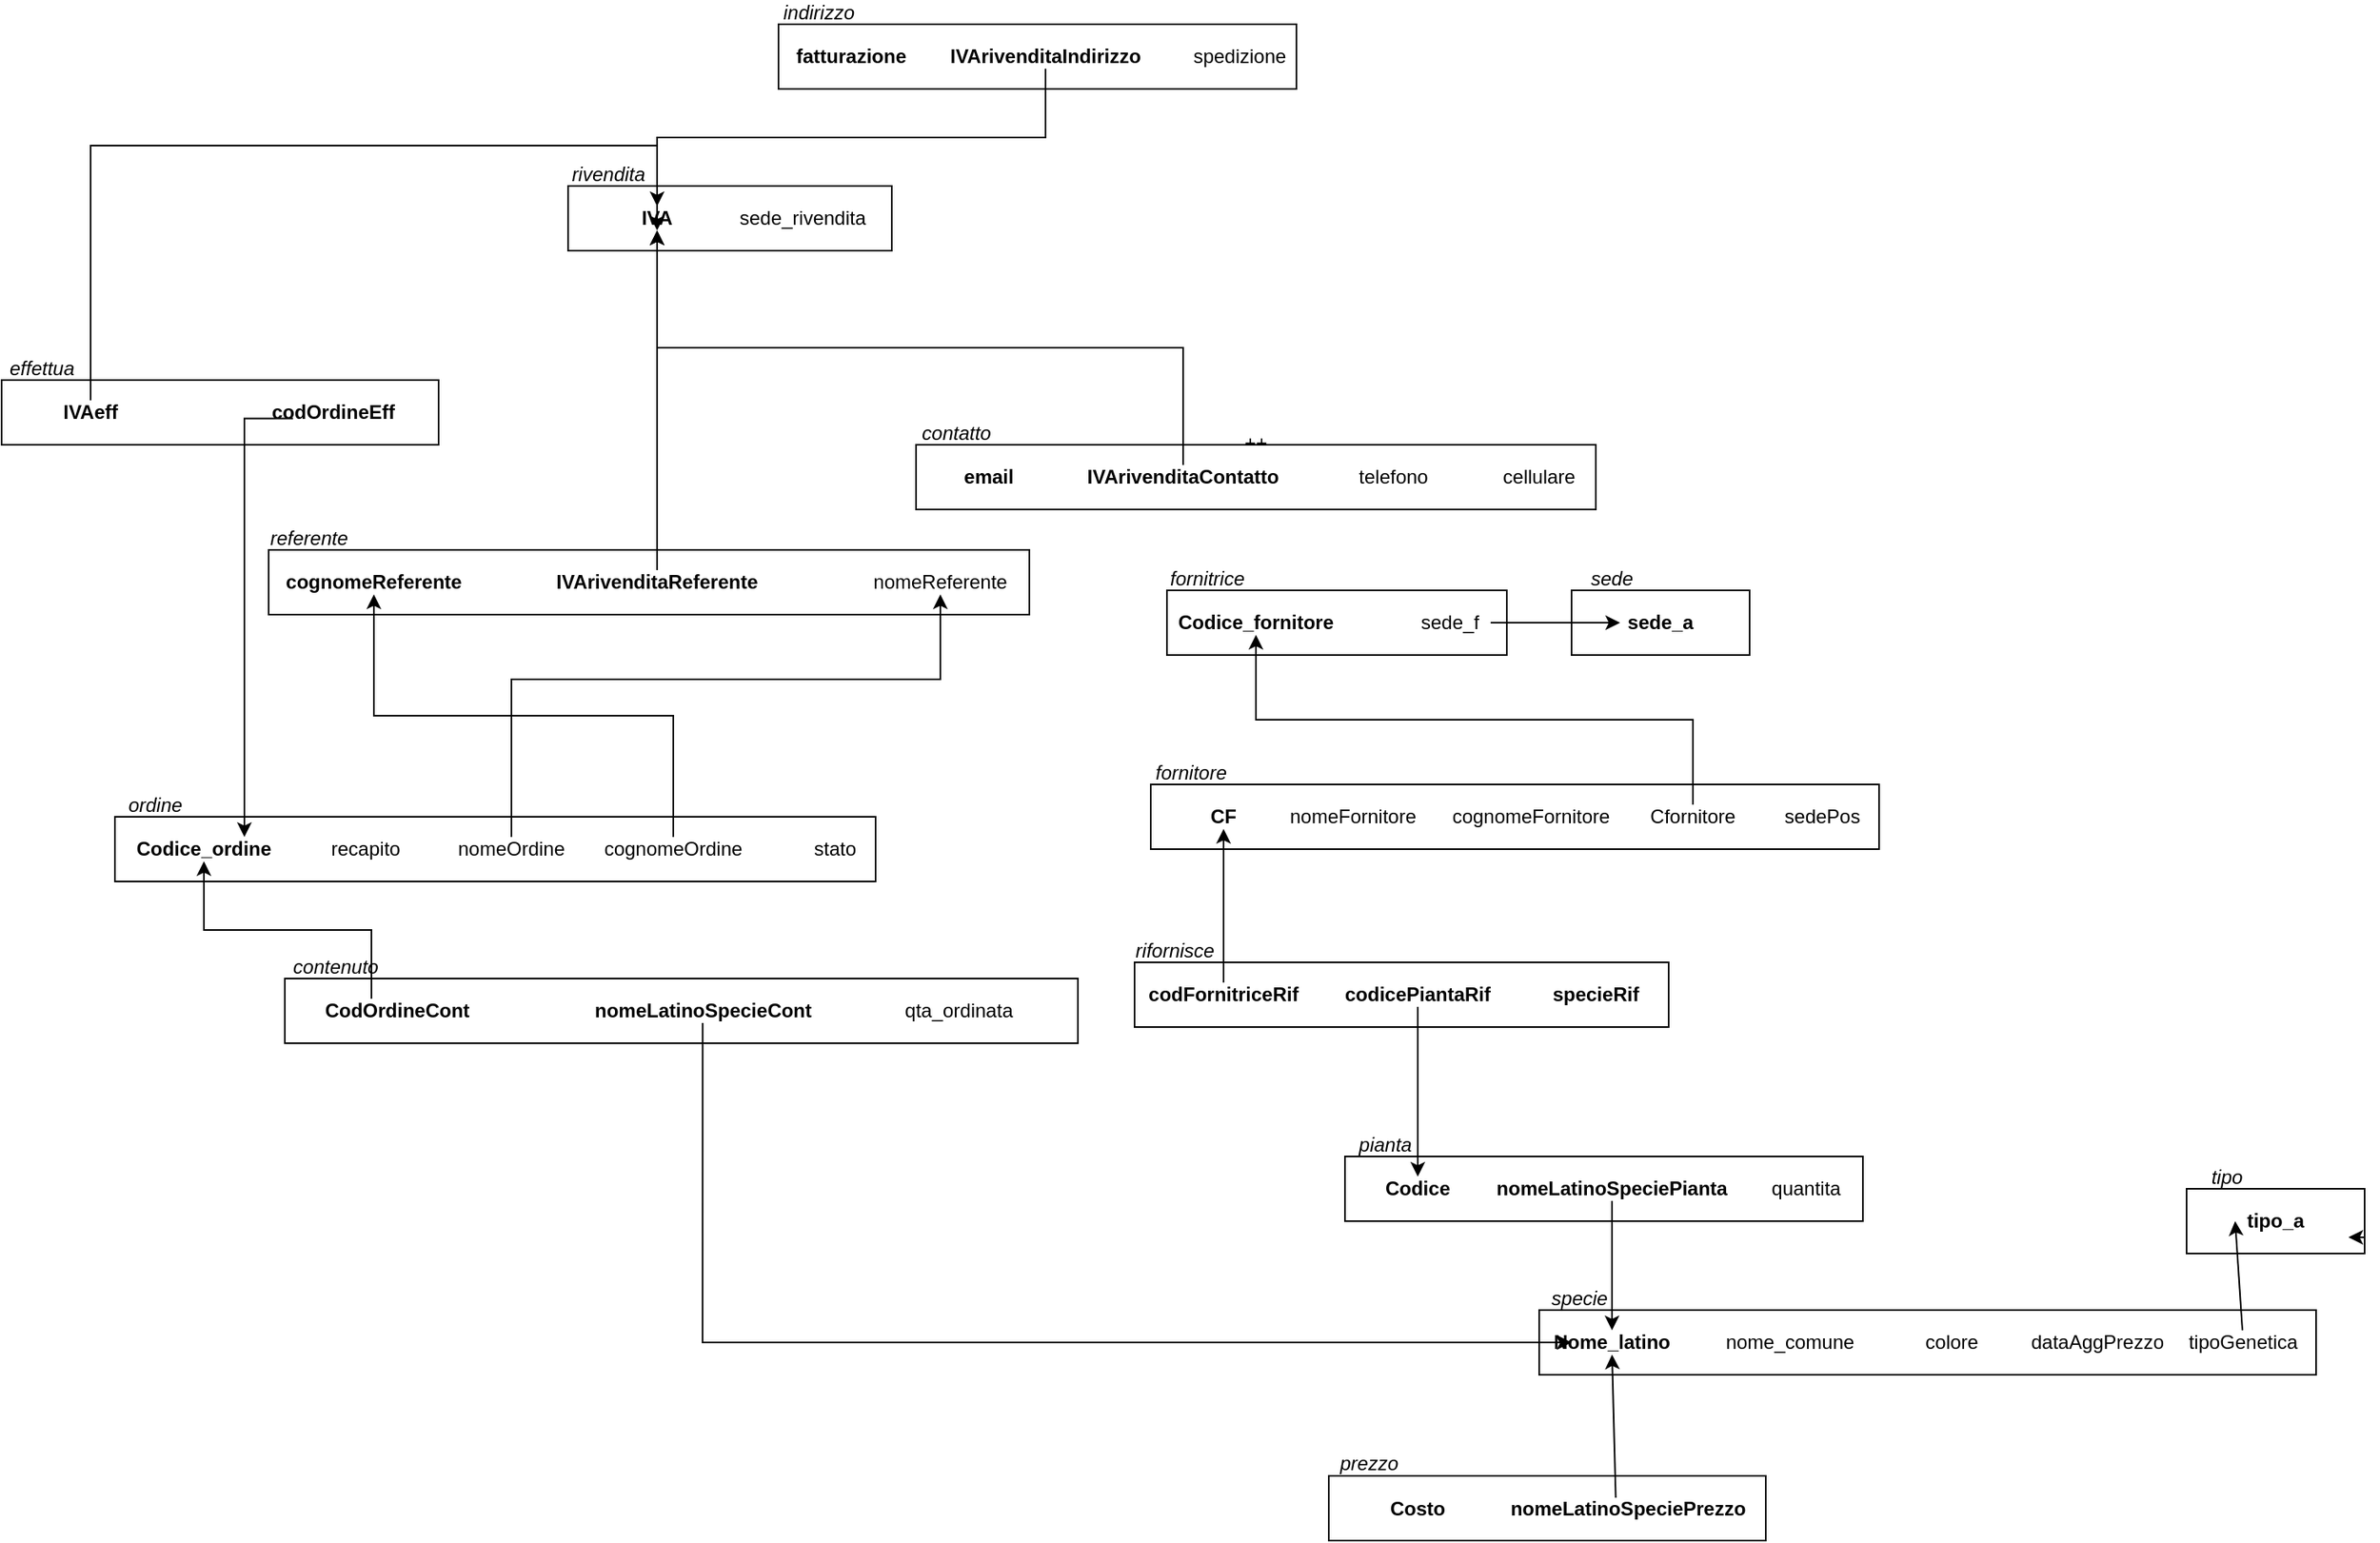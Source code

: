 <mxfile version="22.0.2" type="device">
  <diagram name="Page-1" id="4J5p4oIM8bTuEm2Da4yl">
    <mxGraphModel dx="1137" dy="703" grid="1" gridSize="10" guides="1" tooltips="1" connect="1" arrows="1" fold="1" page="1" pageScale="1" pageWidth="850" pageHeight="1100" math="0" shadow="0">
      <root>
        <mxCell id="0" />
        <mxCell id="1" parent="0" />
        <mxCell id="cbJJlk8RzXOvrULVz9w7-89" value="++" style="group" parent="1" vertex="1" connectable="0">
          <mxGeometry x="1105" y="930" width="420" height="55" as="geometry" />
        </mxCell>
        <mxCell id="cbJJlk8RzXOvrULVz9w7-61" value="" style="rounded=0;whiteSpace=wrap;html=1;" parent="cbJJlk8RzXOvrULVz9w7-89" vertex="1">
          <mxGeometry y="15" width="420" height="40" as="geometry" />
        </mxCell>
        <mxCell id="cbJJlk8RzXOvrULVz9w7-62" value="&lt;b&gt;email&lt;/b&gt;" style="text;html=1;strokeColor=none;fillColor=none;align=center;verticalAlign=middle;whiteSpace=wrap;rounded=0;" parent="cbJJlk8RzXOvrULVz9w7-89" vertex="1">
          <mxGeometry x="20" y="27.5" width="50" height="15" as="geometry" />
        </mxCell>
        <mxCell id="cbJJlk8RzXOvrULVz9w7-63" value="&lt;b&gt;IVArivenditaContatto&lt;br&gt;&lt;/b&gt;" style="text;html=1;strokeColor=none;fillColor=none;align=center;verticalAlign=middle;whiteSpace=wrap;rounded=0;" parent="cbJJlk8RzXOvrULVz9w7-89" vertex="1">
          <mxGeometry x="140" y="27.5" width="50" height="15" as="geometry" />
        </mxCell>
        <mxCell id="cbJJlk8RzXOvrULVz9w7-64" value="&lt;i&gt;contatto&lt;/i&gt;" style="text;html=1;strokeColor=none;fillColor=none;align=center;verticalAlign=middle;whiteSpace=wrap;rounded=0;" parent="cbJJlk8RzXOvrULVz9w7-89" vertex="1">
          <mxGeometry width="50" height="15" as="geometry" />
        </mxCell>
        <mxCell id="cbJJlk8RzXOvrULVz9w7-65" value="telefono" style="text;html=1;strokeColor=none;fillColor=none;align=center;verticalAlign=middle;whiteSpace=wrap;rounded=0;" parent="cbJJlk8RzXOvrULVz9w7-89" vertex="1">
          <mxGeometry x="270" y="27.5" width="50" height="15" as="geometry" />
        </mxCell>
        <mxCell id="cbJJlk8RzXOvrULVz9w7-66" value="cellulare" style="text;html=1;strokeColor=none;fillColor=none;align=center;verticalAlign=middle;whiteSpace=wrap;rounded=0;" parent="cbJJlk8RzXOvrULVz9w7-89" vertex="1">
          <mxGeometry x="360" y="27.5" width="50" height="15" as="geometry" />
        </mxCell>
        <mxCell id="cbJJlk8RzXOvrULVz9w7-90" value="" style="group" parent="1" vertex="1" connectable="0">
          <mxGeometry x="1020" y="670" width="320" height="55" as="geometry" />
        </mxCell>
        <mxCell id="cbJJlk8RzXOvrULVz9w7-56" value="" style="rounded=0;whiteSpace=wrap;html=1;" parent="cbJJlk8RzXOvrULVz9w7-90" vertex="1">
          <mxGeometry y="15" width="320" height="40" as="geometry" />
        </mxCell>
        <mxCell id="cbJJlk8RzXOvrULVz9w7-57" value="&lt;b&gt;fatturazione&lt;/b&gt;" style="text;html=1;strokeColor=none;fillColor=none;align=center;verticalAlign=middle;whiteSpace=wrap;rounded=0;" parent="cbJJlk8RzXOvrULVz9w7-90" vertex="1">
          <mxGeometry x="20" y="27.5" width="50" height="15" as="geometry" />
        </mxCell>
        <mxCell id="cbJJlk8RzXOvrULVz9w7-58" value="&lt;b&gt;IVArivenditaIndirizzo&lt;br&gt;&lt;/b&gt;" style="text;html=1;strokeColor=none;fillColor=none;align=center;verticalAlign=middle;whiteSpace=wrap;rounded=0;" parent="cbJJlk8RzXOvrULVz9w7-90" vertex="1">
          <mxGeometry x="140" y="27.5" width="50" height="15" as="geometry" />
        </mxCell>
        <mxCell id="cbJJlk8RzXOvrULVz9w7-59" value="&lt;i&gt;indirizzo&lt;/i&gt;" style="text;html=1;strokeColor=none;fillColor=none;align=center;verticalAlign=middle;whiteSpace=wrap;rounded=0;" parent="cbJJlk8RzXOvrULVz9w7-90" vertex="1">
          <mxGeometry width="50" height="15" as="geometry" />
        </mxCell>
        <mxCell id="cbJJlk8RzXOvrULVz9w7-60" value="spedizione" style="text;html=1;strokeColor=none;fillColor=none;align=center;verticalAlign=middle;whiteSpace=wrap;rounded=0;" parent="cbJJlk8RzXOvrULVz9w7-90" vertex="1">
          <mxGeometry x="260" y="27.5" width="50" height="15" as="geometry" />
        </mxCell>
        <mxCell id="cbJJlk8RzXOvrULVz9w7-91" value="" style="group" parent="1" vertex="1" connectable="0">
          <mxGeometry x="890" y="770" width="200" height="55" as="geometry" />
        </mxCell>
        <mxCell id="cbJJlk8RzXOvrULVz9w7-42" value="" style="rounded=0;whiteSpace=wrap;html=1;" parent="cbJJlk8RzXOvrULVz9w7-91" vertex="1">
          <mxGeometry y="15" width="200" height="40" as="geometry" />
        </mxCell>
        <mxCell id="cbJJlk8RzXOvrULVz9w7-43" value="&lt;b&gt;IVA&lt;/b&gt;" style="text;html=1;strokeColor=none;fillColor=none;align=center;verticalAlign=middle;whiteSpace=wrap;rounded=0;" parent="cbJJlk8RzXOvrULVz9w7-91" vertex="1">
          <mxGeometry x="30" y="27.5" width="50" height="15" as="geometry" />
        </mxCell>
        <mxCell id="cbJJlk8RzXOvrULVz9w7-44" value="sede_rivendita" style="text;html=1;strokeColor=none;fillColor=none;align=center;verticalAlign=middle;whiteSpace=wrap;rounded=0;" parent="cbJJlk8RzXOvrULVz9w7-91" vertex="1">
          <mxGeometry x="120" y="27.5" width="50" height="15" as="geometry" />
        </mxCell>
        <mxCell id="cbJJlk8RzXOvrULVz9w7-45" value="&lt;i&gt;rivendita&lt;/i&gt;" style="text;html=1;strokeColor=none;fillColor=none;align=center;verticalAlign=middle;whiteSpace=wrap;rounded=0;" parent="cbJJlk8RzXOvrULVz9w7-91" vertex="1">
          <mxGeometry width="50" height="15" as="geometry" />
        </mxCell>
        <mxCell id="cbJJlk8RzXOvrULVz9w7-88" style="rounded=0;orthogonalLoop=1;jettySize=auto;html=1;exitX=0.5;exitY=1;exitDx=0;exitDy=0;entryX=0.5;entryY=0;entryDx=0;entryDy=0;edgeStyle=orthogonalEdgeStyle;" parent="1" source="cbJJlk8RzXOvrULVz9w7-58" target="cbJJlk8RzXOvrULVz9w7-43" edge="1">
          <mxGeometry relative="1" as="geometry">
            <mxPoint x="880" y="780" as="targetPoint" />
          </mxGeometry>
        </mxCell>
        <mxCell id="cbJJlk8RzXOvrULVz9w7-92" value="" style="group" parent="1" vertex="1" connectable="0">
          <mxGeometry x="1360" y="1567.5" width="270" height="55" as="geometry" />
        </mxCell>
        <mxCell id="cbJJlk8RzXOvrULVz9w7-51" value="" style="rounded=0;whiteSpace=wrap;html=1;" parent="cbJJlk8RzXOvrULVz9w7-92" vertex="1">
          <mxGeometry y="15" width="270" height="40" as="geometry" />
        </mxCell>
        <mxCell id="cbJJlk8RzXOvrULVz9w7-52" value="&lt;b&gt;Costo&lt;/b&gt;" style="text;html=1;strokeColor=none;fillColor=none;align=center;verticalAlign=middle;whiteSpace=wrap;rounded=0;" parent="cbJJlk8RzXOvrULVz9w7-92" vertex="1">
          <mxGeometry x="30" y="27.5" width="50" height="15" as="geometry" />
        </mxCell>
        <mxCell id="cbJJlk8RzXOvrULVz9w7-53" value="&lt;b&gt;nomeLatinoSpeciePrezzo&lt;/b&gt;" style="text;html=1;strokeColor=none;fillColor=none;align=center;verticalAlign=middle;whiteSpace=wrap;rounded=0;" parent="cbJJlk8RzXOvrULVz9w7-92" vertex="1">
          <mxGeometry x="160" y="27.5" width="50" height="15" as="geometry" />
        </mxCell>
        <mxCell id="cbJJlk8RzXOvrULVz9w7-54" value="&lt;i&gt;prezzo&lt;/i&gt;" style="text;html=1;strokeColor=none;fillColor=none;align=center;verticalAlign=middle;whiteSpace=wrap;rounded=0;" parent="cbJJlk8RzXOvrULVz9w7-92" vertex="1">
          <mxGeometry width="50" height="15" as="geometry" />
        </mxCell>
        <mxCell id="cbJJlk8RzXOvrULVz9w7-93" value="" style="group" parent="1" vertex="1" connectable="0">
          <mxGeometry x="1490" y="1465" width="480" height="55" as="geometry" />
        </mxCell>
        <mxCell id="cbJJlk8RzXOvrULVz9w7-27" value="" style="rounded=0;whiteSpace=wrap;html=1;" parent="cbJJlk8RzXOvrULVz9w7-93" vertex="1">
          <mxGeometry y="15" width="480" height="40" as="geometry" />
        </mxCell>
        <mxCell id="cbJJlk8RzXOvrULVz9w7-28" value="&lt;b&gt;Nome_latino&lt;/b&gt;" style="text;html=1;strokeColor=none;fillColor=none;align=center;verticalAlign=middle;rounded=0;whiteSpace=wrap;" parent="cbJJlk8RzXOvrULVz9w7-93" vertex="1">
          <mxGeometry x="20" y="27.5" width="50" height="15" as="geometry" />
        </mxCell>
        <mxCell id="cbJJlk8RzXOvrULVz9w7-29" value="nome_comune" style="text;html=1;strokeColor=none;fillColor=none;align=center;verticalAlign=middle;whiteSpace=wrap;rounded=0;" parent="cbJJlk8RzXOvrULVz9w7-93" vertex="1">
          <mxGeometry x="130" y="27.5" width="50" height="15" as="geometry" />
        </mxCell>
        <mxCell id="cbJJlk8RzXOvrULVz9w7-30" value="&lt;i&gt;specie&lt;/i&gt;" style="text;html=1;strokeColor=none;fillColor=none;align=center;verticalAlign=middle;whiteSpace=wrap;rounded=0;" parent="cbJJlk8RzXOvrULVz9w7-93" vertex="1">
          <mxGeometry width="50" height="15" as="geometry" />
        </mxCell>
        <mxCell id="cbJJlk8RzXOvrULVz9w7-31" value="colore" style="text;html=1;strokeColor=none;fillColor=none;align=center;verticalAlign=middle;whiteSpace=wrap;rounded=0;" parent="cbJJlk8RzXOvrULVz9w7-93" vertex="1">
          <mxGeometry x="230" y="27.5" width="50" height="15" as="geometry" />
        </mxCell>
        <mxCell id="cbJJlk8RzXOvrULVz9w7-32" value="dataAggPrezzo" style="text;html=1;strokeColor=none;fillColor=none;align=center;verticalAlign=middle;whiteSpace=wrap;rounded=0;" parent="cbJJlk8RzXOvrULVz9w7-93" vertex="1">
          <mxGeometry x="320" y="27.5" width="50" height="15" as="geometry" />
        </mxCell>
        <mxCell id="cbJJlk8RzXOvrULVz9w7-33" value="tipoGenetica" style="text;html=1;strokeColor=none;fillColor=none;align=center;verticalAlign=middle;whiteSpace=wrap;rounded=0;" parent="cbJJlk8RzXOvrULVz9w7-93" vertex="1">
          <mxGeometry x="410" y="27.5" width="50" height="15" as="geometry" />
        </mxCell>
        <mxCell id="cbJJlk8RzXOvrULVz9w7-94" value="" style="group" parent="1" vertex="1" connectable="0">
          <mxGeometry x="1370" y="1370" width="320" height="55" as="geometry" />
        </mxCell>
        <mxCell id="cbJJlk8RzXOvrULVz9w7-46" value="" style="rounded=0;whiteSpace=wrap;html=1;" parent="cbJJlk8RzXOvrULVz9w7-94" vertex="1">
          <mxGeometry y="15" width="320" height="40" as="geometry" />
        </mxCell>
        <mxCell id="cbJJlk8RzXOvrULVz9w7-47" value="&lt;b&gt;Codice&lt;/b&gt;" style="text;html=1;strokeColor=none;fillColor=none;align=center;verticalAlign=middle;whiteSpace=wrap;rounded=0;" parent="cbJJlk8RzXOvrULVz9w7-94" vertex="1">
          <mxGeometry x="20" y="27.5" width="50" height="15" as="geometry" />
        </mxCell>
        <mxCell id="cbJJlk8RzXOvrULVz9w7-48" value="&lt;b&gt;nomeLatinoSpeciePianta&lt;br&gt;&lt;/b&gt;" style="text;html=1;strokeColor=none;fillColor=none;align=center;verticalAlign=middle;whiteSpace=wrap;rounded=0;" parent="cbJJlk8RzXOvrULVz9w7-94" vertex="1">
          <mxGeometry x="140" y="27.5" width="50" height="15" as="geometry" />
        </mxCell>
        <mxCell id="cbJJlk8RzXOvrULVz9w7-49" value="&lt;i&gt;pianta&lt;/i&gt;" style="text;html=1;strokeColor=none;fillColor=none;align=center;verticalAlign=middle;whiteSpace=wrap;rounded=0;" parent="cbJJlk8RzXOvrULVz9w7-94" vertex="1">
          <mxGeometry width="50" height="15" as="geometry" />
        </mxCell>
        <mxCell id="cbJJlk8RzXOvrULVz9w7-50" value="quantita" style="text;html=1;strokeColor=none;fillColor=none;align=center;verticalAlign=middle;whiteSpace=wrap;rounded=0;" parent="cbJJlk8RzXOvrULVz9w7-94" vertex="1">
          <mxGeometry x="260" y="27.5" width="50" height="15" as="geometry" />
        </mxCell>
        <mxCell id="cbJJlk8RzXOvrULVz9w7-96" value="" style="group" parent="1" vertex="1" connectable="0">
          <mxGeometry x="540" y="890" width="270" height="55" as="geometry" />
        </mxCell>
        <mxCell id="cbJJlk8RzXOvrULVz9w7-77" value="" style="rounded=0;whiteSpace=wrap;html=1;" parent="cbJJlk8RzXOvrULVz9w7-96" vertex="1">
          <mxGeometry y="15" width="270" height="40" as="geometry" />
        </mxCell>
        <mxCell id="cbJJlk8RzXOvrULVz9w7-78" value="&lt;b&gt;IVAeff&lt;/b&gt;" style="text;html=1;strokeColor=none;fillColor=none;align=center;verticalAlign=middle;whiteSpace=wrap;rounded=0;" parent="cbJJlk8RzXOvrULVz9w7-96" vertex="1">
          <mxGeometry x="30" y="27.5" width="50" height="15" as="geometry" />
        </mxCell>
        <mxCell id="cbJJlk8RzXOvrULVz9w7-79" value="&lt;b&gt;codOrdineEff&lt;/b&gt;" style="text;html=1;strokeColor=none;fillColor=none;align=center;verticalAlign=middle;whiteSpace=wrap;rounded=0;" parent="cbJJlk8RzXOvrULVz9w7-96" vertex="1">
          <mxGeometry x="180" y="27.5" width="50" height="15" as="geometry" />
        </mxCell>
        <mxCell id="cbJJlk8RzXOvrULVz9w7-80" value="&lt;i&gt;effettua&lt;/i&gt;" style="text;html=1;strokeColor=none;fillColor=none;align=center;verticalAlign=middle;whiteSpace=wrap;rounded=0;" parent="cbJJlk8RzXOvrULVz9w7-96" vertex="1">
          <mxGeometry width="50" height="15" as="geometry" />
        </mxCell>
        <mxCell id="cbJJlk8RzXOvrULVz9w7-97" value="" style="group" parent="1" vertex="1" connectable="0">
          <mxGeometry x="1240" y="1250" width="330" height="55" as="geometry" />
        </mxCell>
        <mxCell id="cbJJlk8RzXOvrULVz9w7-72" value="" style="rounded=0;whiteSpace=wrap;html=1;" parent="cbJJlk8RzXOvrULVz9w7-97" vertex="1">
          <mxGeometry y="15" width="330" height="40" as="geometry" />
        </mxCell>
        <mxCell id="cbJJlk8RzXOvrULVz9w7-73" value="&lt;b&gt;codFornitriceRif&lt;/b&gt;" style="text;html=1;strokeColor=none;fillColor=none;align=center;verticalAlign=middle;whiteSpace=wrap;rounded=0;" parent="cbJJlk8RzXOvrULVz9w7-97" vertex="1">
          <mxGeometry x="30" y="27.5" width="50" height="15" as="geometry" />
        </mxCell>
        <mxCell id="cbJJlk8RzXOvrULVz9w7-74" value="&lt;b&gt;codicePiantaRif&lt;br&gt;&lt;/b&gt;" style="text;html=1;strokeColor=none;fillColor=none;align=center;verticalAlign=middle;whiteSpace=wrap;rounded=0;" parent="cbJJlk8RzXOvrULVz9w7-97" vertex="1">
          <mxGeometry x="150" y="27.5" width="50" height="15" as="geometry" />
        </mxCell>
        <mxCell id="cbJJlk8RzXOvrULVz9w7-75" value="&lt;i&gt;rifornisce&lt;/i&gt;" style="text;html=1;strokeColor=none;fillColor=none;align=center;verticalAlign=middle;whiteSpace=wrap;rounded=0;" parent="cbJJlk8RzXOvrULVz9w7-97" vertex="1">
          <mxGeometry width="50" height="15" as="geometry" />
        </mxCell>
        <mxCell id="cbJJlk8RzXOvrULVz9w7-76" value="&lt;b&gt;specieRif&lt;/b&gt;" style="text;html=1;strokeColor=none;fillColor=none;align=center;verticalAlign=middle;whiteSpace=wrap;rounded=0;" parent="cbJJlk8RzXOvrULVz9w7-97" vertex="1">
          <mxGeometry x="260" y="27.5" width="50" height="15" as="geometry" />
        </mxCell>
        <mxCell id="cbJJlk8RzXOvrULVz9w7-98" value="" style="group" parent="1" vertex="1" connectable="0">
          <mxGeometry x="705" y="995" width="470" height="55" as="geometry" />
        </mxCell>
        <mxCell id="cbJJlk8RzXOvrULVz9w7-67" value="" style="rounded=0;whiteSpace=wrap;html=1;" parent="cbJJlk8RzXOvrULVz9w7-98" vertex="1">
          <mxGeometry y="15" width="470" height="40" as="geometry" />
        </mxCell>
        <mxCell id="cbJJlk8RzXOvrULVz9w7-68" value="&lt;b&gt;cognomeReferente&lt;/b&gt;" style="text;html=1;strokeColor=none;fillColor=none;align=center;verticalAlign=middle;whiteSpace=wrap;rounded=0;" parent="cbJJlk8RzXOvrULVz9w7-98" vertex="1">
          <mxGeometry x="40" y="27.5" width="50" height="15" as="geometry" />
        </mxCell>
        <mxCell id="cbJJlk8RzXOvrULVz9w7-69" value="&lt;b&gt;IVArivenditaReferente&lt;br&gt;&lt;/b&gt;" style="text;html=1;strokeColor=none;fillColor=none;align=center;verticalAlign=middle;whiteSpace=wrap;rounded=0;" parent="cbJJlk8RzXOvrULVz9w7-98" vertex="1">
          <mxGeometry x="215" y="27.5" width="50" height="15" as="geometry" />
        </mxCell>
        <mxCell id="cbJJlk8RzXOvrULVz9w7-70" value="&lt;i&gt;referente&lt;/i&gt;" style="text;html=1;strokeColor=none;fillColor=none;align=center;verticalAlign=middle;whiteSpace=wrap;rounded=0;" parent="cbJJlk8RzXOvrULVz9w7-98" vertex="1">
          <mxGeometry width="50" height="15" as="geometry" />
        </mxCell>
        <mxCell id="cbJJlk8RzXOvrULVz9w7-71" value="nomeReferente" style="text;html=1;strokeColor=none;fillColor=none;align=center;verticalAlign=middle;whiteSpace=wrap;rounded=0;" parent="cbJJlk8RzXOvrULVz9w7-98" vertex="1">
          <mxGeometry x="390" y="27.5" width="50" height="15" as="geometry" />
        </mxCell>
        <mxCell id="cbJJlk8RzXOvrULVz9w7-99" value="" style="group" parent="1" vertex="1" connectable="0">
          <mxGeometry x="1250" y="1140" width="450" height="55" as="geometry" />
        </mxCell>
        <mxCell id="cbJJlk8RzXOvrULVz9w7-35" value="" style="rounded=0;whiteSpace=wrap;html=1;" parent="cbJJlk8RzXOvrULVz9w7-99" vertex="1">
          <mxGeometry y="15" width="450" height="40" as="geometry" />
        </mxCell>
        <mxCell id="cbJJlk8RzXOvrULVz9w7-36" value="&lt;b&gt;CF&lt;/b&gt;" style="text;html=1;strokeColor=none;fillColor=none;align=center;verticalAlign=middle;whiteSpace=wrap;rounded=0;" parent="cbJJlk8RzXOvrULVz9w7-99" vertex="1">
          <mxGeometry x="20" y="27.5" width="50" height="15" as="geometry" />
        </mxCell>
        <mxCell id="cbJJlk8RzXOvrULVz9w7-37" value="nomeFornitore" style="text;html=1;strokeColor=none;fillColor=none;align=center;verticalAlign=middle;whiteSpace=wrap;rounded=0;" parent="cbJJlk8RzXOvrULVz9w7-99" vertex="1">
          <mxGeometry x="100" y="27.5" width="50" height="15" as="geometry" />
        </mxCell>
        <mxCell id="cbJJlk8RzXOvrULVz9w7-38" value="&lt;i&gt;fornitore&lt;/i&gt;" style="text;html=1;strokeColor=none;fillColor=none;align=center;verticalAlign=middle;whiteSpace=wrap;rounded=0;" parent="cbJJlk8RzXOvrULVz9w7-99" vertex="1">
          <mxGeometry width="50" height="15" as="geometry" />
        </mxCell>
        <mxCell id="cbJJlk8RzXOvrULVz9w7-39" value="cognomeFornitore" style="text;html=1;strokeColor=none;fillColor=none;align=center;verticalAlign=middle;whiteSpace=wrap;rounded=0;" parent="cbJJlk8RzXOvrULVz9w7-99" vertex="1">
          <mxGeometry x="210" y="27.5" width="50" height="15" as="geometry" />
        </mxCell>
        <mxCell id="cbJJlk8RzXOvrULVz9w7-40" value="Cfornitore" style="text;html=1;strokeColor=none;fillColor=none;align=center;verticalAlign=middle;whiteSpace=wrap;rounded=0;" parent="cbJJlk8RzXOvrULVz9w7-99" vertex="1">
          <mxGeometry x="310" y="27.5" width="50" height="15" as="geometry" />
        </mxCell>
        <mxCell id="cbJJlk8RzXOvrULVz9w7-41" value="sedePos" style="text;html=1;strokeColor=none;fillColor=none;align=center;verticalAlign=middle;whiteSpace=wrap;rounded=0;" parent="cbJJlk8RzXOvrULVz9w7-99" vertex="1">
          <mxGeometry x="390" y="27.5" width="50" height="15" as="geometry" />
        </mxCell>
        <mxCell id="cbJJlk8RzXOvrULVz9w7-100" value="" style="group" parent="1" vertex="1" connectable="0">
          <mxGeometry x="610" y="1160" width="550" height="55" as="geometry" />
        </mxCell>
        <mxCell id="cbJJlk8RzXOvrULVz9w7-19" value="" style="rounded=0;whiteSpace=wrap;html=1;" parent="cbJJlk8RzXOvrULVz9w7-100" vertex="1">
          <mxGeometry y="15" width="470" height="40" as="geometry" />
        </mxCell>
        <mxCell id="cbJJlk8RzXOvrULVz9w7-20" value="&lt;b&gt;Codice_ordine&lt;/b&gt;" style="text;html=1;strokeColor=none;fillColor=none;align=center;verticalAlign=middle;whiteSpace=wrap;rounded=0;" parent="cbJJlk8RzXOvrULVz9w7-100" vertex="1">
          <mxGeometry x="30" y="27.5" width="50" height="15" as="geometry" />
        </mxCell>
        <mxCell id="cbJJlk8RzXOvrULVz9w7-21" value="recapito" style="text;html=1;strokeColor=none;fillColor=none;align=center;verticalAlign=middle;whiteSpace=wrap;rounded=0;" parent="cbJJlk8RzXOvrULVz9w7-100" vertex="1">
          <mxGeometry x="130" y="27.5" width="50" height="15" as="geometry" />
        </mxCell>
        <mxCell id="cbJJlk8RzXOvrULVz9w7-22" value="&lt;i&gt;ordine&lt;/i&gt;" style="text;html=1;strokeColor=none;fillColor=none;align=center;verticalAlign=middle;whiteSpace=wrap;rounded=0;" parent="cbJJlk8RzXOvrULVz9w7-100" vertex="1">
          <mxGeometry width="50" height="15" as="geometry" />
        </mxCell>
        <mxCell id="cbJJlk8RzXOvrULVz9w7-23" value="nomeOrdine" style="text;html=1;strokeColor=none;fillColor=none;align=center;verticalAlign=middle;whiteSpace=wrap;rounded=0;" parent="cbJJlk8RzXOvrULVz9w7-100" vertex="1">
          <mxGeometry x="220" y="27.5" width="50" height="15" as="geometry" />
        </mxCell>
        <mxCell id="cbJJlk8RzXOvrULVz9w7-24" value="cognomeOrdine" style="text;html=1;strokeColor=none;fillColor=none;align=center;verticalAlign=middle;whiteSpace=wrap;rounded=0;" parent="cbJJlk8RzXOvrULVz9w7-100" vertex="1">
          <mxGeometry x="320" y="27.5" width="50" height="15" as="geometry" />
        </mxCell>
        <mxCell id="cbJJlk8RzXOvrULVz9w7-26" value="stato" style="text;html=1;strokeColor=none;fillColor=none;align=center;verticalAlign=middle;whiteSpace=wrap;rounded=0;" parent="cbJJlk8RzXOvrULVz9w7-100" vertex="1">
          <mxGeometry x="420" y="27.5" width="50" height="15" as="geometry" />
        </mxCell>
        <mxCell id="cbJJlk8RzXOvrULVz9w7-102" value="" style="group" parent="1" vertex="1" connectable="0">
          <mxGeometry x="1890" y="1390" width="110" height="55" as="geometry" />
        </mxCell>
        <mxCell id="cbJJlk8RzXOvrULVz9w7-8" value="" style="rounded=0;whiteSpace=wrap;html=1;" parent="cbJJlk8RzXOvrULVz9w7-102" vertex="1">
          <mxGeometry y="15" width="110" height="40" as="geometry" />
        </mxCell>
        <mxCell id="cbJJlk8RzXOvrULVz9w7-9" value="&lt;b&gt;tipo_a&lt;/b&gt;" style="text;html=1;strokeColor=none;fillColor=none;align=center;verticalAlign=middle;whiteSpace=wrap;rounded=0;" parent="cbJJlk8RzXOvrULVz9w7-102" vertex="1">
          <mxGeometry x="30" y="27.5" width="50" height="15" as="geometry" />
        </mxCell>
        <mxCell id="cbJJlk8RzXOvrULVz9w7-12" value="&lt;i&gt;tipo&lt;/i&gt;" style="text;html=1;strokeColor=none;fillColor=none;align=center;verticalAlign=middle;whiteSpace=wrap;rounded=0;" parent="cbJJlk8RzXOvrULVz9w7-102" vertex="1">
          <mxGeometry width="50" height="15" as="geometry" />
        </mxCell>
        <mxCell id="aotCSrboiS_GRmWoBcSD-1" style="edgeStyle=orthogonalEdgeStyle;rounded=0;orthogonalLoop=1;jettySize=auto;html=1;exitX=1;exitY=0.75;exitDx=0;exitDy=0;entryX=0.909;entryY=0.739;entryDx=0;entryDy=0;entryPerimeter=0;" parent="cbJJlk8RzXOvrULVz9w7-102" source="cbJJlk8RzXOvrULVz9w7-8" target="cbJJlk8RzXOvrULVz9w7-8" edge="1">
          <mxGeometry relative="1" as="geometry" />
        </mxCell>
        <mxCell id="cbJJlk8RzXOvrULVz9w7-103" value="" style="group" parent="1" vertex="1" connectable="0">
          <mxGeometry x="1510" y="1020" width="110" height="55" as="geometry" />
        </mxCell>
        <mxCell id="cbJJlk8RzXOvrULVz9w7-5" value="" style="rounded=0;whiteSpace=wrap;html=1;" parent="cbJJlk8RzXOvrULVz9w7-103" vertex="1">
          <mxGeometry y="15" width="110" height="40" as="geometry" />
        </mxCell>
        <mxCell id="cbJJlk8RzXOvrULVz9w7-6" value="&lt;b&gt;sede_a&lt;/b&gt;" style="text;html=1;strokeColor=none;fillColor=none;align=center;verticalAlign=middle;whiteSpace=wrap;rounded=0;" parent="cbJJlk8RzXOvrULVz9w7-103" vertex="1">
          <mxGeometry x="30" y="27.5" width="50" height="15" as="geometry" />
        </mxCell>
        <mxCell id="cbJJlk8RzXOvrULVz9w7-11" value="&lt;i&gt;sede&lt;/i&gt;" style="text;html=1;strokeColor=none;fillColor=none;align=center;verticalAlign=middle;whiteSpace=wrap;rounded=0;" parent="cbJJlk8RzXOvrULVz9w7-103" vertex="1">
          <mxGeometry width="50" height="15" as="geometry" />
        </mxCell>
        <mxCell id="cbJJlk8RzXOvrULVz9w7-104" value="" style="group" parent="1" vertex="1" connectable="0">
          <mxGeometry x="1260" y="1020" width="210" height="55" as="geometry" />
        </mxCell>
        <mxCell id="cbJJlk8RzXOvrULVz9w7-1" value="" style="rounded=0;whiteSpace=wrap;html=1;" parent="cbJJlk8RzXOvrULVz9w7-104" vertex="1">
          <mxGeometry y="15" width="210" height="40" as="geometry" />
        </mxCell>
        <mxCell id="cbJJlk8RzXOvrULVz9w7-2" value="&lt;b&gt;Codice_fornitore&lt;/b&gt;" style="text;html=1;strokeColor=none;fillColor=none;align=center;verticalAlign=middle;whiteSpace=wrap;rounded=0;" parent="cbJJlk8RzXOvrULVz9w7-104" vertex="1">
          <mxGeometry x="30" y="27.5" width="50" height="15" as="geometry" />
        </mxCell>
        <mxCell id="cbJJlk8RzXOvrULVz9w7-4" value="sede_f" style="text;html=1;strokeColor=none;fillColor=none;align=center;verticalAlign=middle;whiteSpace=wrap;rounded=0;" parent="cbJJlk8RzXOvrULVz9w7-104" vertex="1">
          <mxGeometry x="150" y="27.5" width="50" height="15" as="geometry" />
        </mxCell>
        <mxCell id="cbJJlk8RzXOvrULVz9w7-10" value="&lt;i&gt;fornitrice&lt;/i&gt;" style="text;html=1;strokeColor=none;fillColor=none;align=center;verticalAlign=middle;whiteSpace=wrap;rounded=0;" parent="cbJJlk8RzXOvrULVz9w7-104" vertex="1">
          <mxGeometry width="50" height="15" as="geometry" />
        </mxCell>
        <mxCell id="cbJJlk8RzXOvrULVz9w7-110" style="rounded=0;orthogonalLoop=1;jettySize=auto;html=1;entryX=0;entryY=0.5;entryDx=0;entryDy=0;" parent="1" source="cbJJlk8RzXOvrULVz9w7-33" target="cbJJlk8RzXOvrULVz9w7-9" edge="1">
          <mxGeometry relative="1" as="geometry">
            <mxPoint x="1950" y="1450" as="sourcePoint" />
          </mxGeometry>
        </mxCell>
        <mxCell id="cbJJlk8RzXOvrULVz9w7-111" style="rounded=0;orthogonalLoop=1;jettySize=auto;html=1;exitX=0.5;exitY=0;exitDx=0;exitDy=0;entryX=0.5;entryY=1;entryDx=0;entryDy=0;edgeStyle=elbowEdgeStyle;elbow=vertical;" parent="1" source="cbJJlk8RzXOvrULVz9w7-40" target="cbJJlk8RzXOvrULVz9w7-2" edge="1">
          <mxGeometry relative="1" as="geometry" />
        </mxCell>
        <mxCell id="cbJJlk8RzXOvrULVz9w7-112" style="edgeStyle=orthogonalEdgeStyle;rounded=0;orthogonalLoop=1;jettySize=auto;html=1;exitX=1;exitY=0.5;exitDx=0;exitDy=0;entryX=0;entryY=0.5;entryDx=0;entryDy=0;" parent="1" source="cbJJlk8RzXOvrULVz9w7-4" target="cbJJlk8RzXOvrULVz9w7-6" edge="1">
          <mxGeometry relative="1" as="geometry" />
        </mxCell>
        <mxCell id="cbJJlk8RzXOvrULVz9w7-113" style="rounded=0;orthogonalLoop=1;jettySize=auto;html=1;exitX=0.5;exitY=0;exitDx=0;exitDy=0;entryX=0.5;entryY=1;entryDx=0;entryDy=0;edgeStyle=orthogonalEdgeStyle;" parent="1" source="cbJJlk8RzXOvrULVz9w7-23" target="cbJJlk8RzXOvrULVz9w7-71" edge="1">
          <mxGeometry relative="1" as="geometry">
            <Array as="points">
              <mxPoint x="855" y="1090" />
              <mxPoint x="1120" y="1090" />
            </Array>
          </mxGeometry>
        </mxCell>
        <mxCell id="cbJJlk8RzXOvrULVz9w7-114" style="rounded=0;orthogonalLoop=1;jettySize=auto;html=1;exitX=0.5;exitY=0;exitDx=0;exitDy=0;entryX=0.5;entryY=1;entryDx=0;entryDy=0;edgeStyle=orthogonalEdgeStyle;" parent="1" source="cbJJlk8RzXOvrULVz9w7-24" target="cbJJlk8RzXOvrULVz9w7-68" edge="1">
          <mxGeometry relative="1" as="geometry" />
        </mxCell>
        <mxCell id="cbJJlk8RzXOvrULVz9w7-120" value="" style="group" parent="1" vertex="1" connectable="0">
          <mxGeometry x="715" y="1260" width="490" height="55" as="geometry" />
        </mxCell>
        <mxCell id="cbJJlk8RzXOvrULVz9w7-121" value="" style="rounded=0;whiteSpace=wrap;html=1;" parent="cbJJlk8RzXOvrULVz9w7-120" vertex="1">
          <mxGeometry y="15" width="490" height="40" as="geometry" />
        </mxCell>
        <mxCell id="cbJJlk8RzXOvrULVz9w7-122" value="&lt;b&gt;CodOrdineCont&lt;/b&gt;" style="text;html=1;strokeColor=none;fillColor=none;align=center;verticalAlign=middle;whiteSpace=wrap;rounded=0;" parent="cbJJlk8RzXOvrULVz9w7-120" vertex="1">
          <mxGeometry x="37.778" y="27.5" width="62.963" height="15" as="geometry" />
        </mxCell>
        <mxCell id="cbJJlk8RzXOvrULVz9w7-123" value="&lt;b&gt;nomeLatinoSpecieCont&lt;/b&gt;" style="text;html=1;strokeColor=none;fillColor=none;align=center;verticalAlign=middle;whiteSpace=wrap;rounded=0;" parent="cbJJlk8RzXOvrULVz9w7-120" vertex="1">
          <mxGeometry x="226.667" y="27.5" width="62.963" height="15" as="geometry" />
        </mxCell>
        <mxCell id="cbJJlk8RzXOvrULVz9w7-124" value="&lt;i&gt;contenuto&lt;/i&gt;" style="text;html=1;strokeColor=none;fillColor=none;align=center;verticalAlign=middle;whiteSpace=wrap;rounded=0;" parent="cbJJlk8RzXOvrULVz9w7-120" vertex="1">
          <mxGeometry width="62.963" height="15" as="geometry" />
        </mxCell>
        <mxCell id="h-O4BcHDB5sLp75AwgCU-1" value="qta_ordinata" style="text;html=1;strokeColor=none;fillColor=none;align=center;verticalAlign=middle;whiteSpace=wrap;rounded=0;" parent="cbJJlk8RzXOvrULVz9w7-120" vertex="1">
          <mxGeometry x="384.997" y="27.5" width="62.963" height="15" as="geometry" />
        </mxCell>
        <mxCell id="cbJJlk8RzXOvrULVz9w7-95" style="rounded=0;orthogonalLoop=1;jettySize=auto;html=1;exitX=0.5;exitY=0;exitDx=0;exitDy=0;entryX=0.5;entryY=1;entryDx=0;entryDy=0;edgeStyle=orthogonalEdgeStyle;" parent="1" source="cbJJlk8RzXOvrULVz9w7-63" target="cbJJlk8RzXOvrULVz9w7-43" edge="1">
          <mxGeometry relative="1" as="geometry" />
        </mxCell>
        <mxCell id="cbJJlk8RzXOvrULVz9w7-105" style="rounded=0;orthogonalLoop=1;jettySize=auto;html=1;exitX=0.5;exitY=0;exitDx=0;exitDy=0;entryX=0.5;entryY=1;entryDx=0;entryDy=0;" parent="1" source="cbJJlk8RzXOvrULVz9w7-69" target="cbJJlk8RzXOvrULVz9w7-43" edge="1">
          <mxGeometry relative="1" as="geometry" />
        </mxCell>
        <mxCell id="cbJJlk8RzXOvrULVz9w7-108" style="rounded=0;orthogonalLoop=1;jettySize=auto;html=1;entryX=0.5;entryY=1;entryDx=0;entryDy=0;exitX=0.5;exitY=0;exitDx=0;exitDy=0;edgeStyle=orthogonalEdgeStyle;" parent="1" source="cbJJlk8RzXOvrULVz9w7-78" target="cbJJlk8RzXOvrULVz9w7-43" edge="1">
          <mxGeometry relative="1" as="geometry">
            <Array as="points">
              <mxPoint x="595" y="760" />
              <mxPoint x="945" y="760" />
            </Array>
            <mxPoint x="950" y="860" as="targetPoint" />
          </mxGeometry>
        </mxCell>
        <mxCell id="aotCSrboiS_GRmWoBcSD-4" style="edgeStyle=orthogonalEdgeStyle;rounded=0;orthogonalLoop=1;jettySize=auto;html=1;exitX=0.25;exitY=0;exitDx=0;exitDy=0;entryX=0.5;entryY=1;entryDx=0;entryDy=0;" parent="1" source="cbJJlk8RzXOvrULVz9w7-122" target="cbJJlk8RzXOvrULVz9w7-20" edge="1">
          <mxGeometry relative="1" as="geometry" />
        </mxCell>
        <mxCell id="cbJJlk8RzXOvrULVz9w7-106" style="rounded=0;orthogonalLoop=1;jettySize=auto;html=1;exitX=0.5;exitY=0;exitDx=0;exitDy=0;entryX=0.5;entryY=1;entryDx=0;entryDy=0;" parent="1" source="cbJJlk8RzXOvrULVz9w7-73" target="cbJJlk8RzXOvrULVz9w7-36" edge="1">
          <mxGeometry relative="1" as="geometry" />
        </mxCell>
        <mxCell id="cbJJlk8RzXOvrULVz9w7-107" style="rounded=0;orthogonalLoop=1;jettySize=auto;html=1;exitX=0.5;exitY=1;exitDx=0;exitDy=0;entryX=0.5;entryY=0;entryDx=0;entryDy=0;" parent="1" source="cbJJlk8RzXOvrULVz9w7-74" target="cbJJlk8RzXOvrULVz9w7-47" edge="1">
          <mxGeometry relative="1" as="geometry" />
        </mxCell>
        <mxCell id="cbJJlk8RzXOvrULVz9w7-86" style="rounded=0;orthogonalLoop=1;jettySize=auto;html=1;exitX=0.5;exitY=1;exitDx=0;exitDy=0;entryX=0.5;entryY=0;entryDx=0;entryDy=0;" parent="1" source="cbJJlk8RzXOvrULVz9w7-48" target="cbJJlk8RzXOvrULVz9w7-28" edge="1">
          <mxGeometry relative="1" as="geometry" />
        </mxCell>
        <mxCell id="aotCSrboiS_GRmWoBcSD-5" style="edgeStyle=orthogonalEdgeStyle;rounded=0;orthogonalLoop=1;jettySize=auto;html=1;exitX=0.5;exitY=1;exitDx=0;exitDy=0;entryX=0;entryY=0.5;entryDx=0;entryDy=0;" parent="1" source="cbJJlk8RzXOvrULVz9w7-123" target="cbJJlk8RzXOvrULVz9w7-28" edge="1">
          <mxGeometry relative="1" as="geometry" />
        </mxCell>
        <mxCell id="cbJJlk8RzXOvrULVz9w7-85" style="rounded=0;orthogonalLoop=1;jettySize=auto;html=1;exitX=0.346;exitY=0.067;exitDx=0;exitDy=0;entryX=0.5;entryY=1;entryDx=0;entryDy=0;exitPerimeter=0;" parent="1" source="cbJJlk8RzXOvrULVz9w7-53" target="cbJJlk8RzXOvrULVz9w7-28" edge="1">
          <mxGeometry relative="1" as="geometry" />
        </mxCell>
        <mxCell id="cbJJlk8RzXOvrULVz9w7-109" style="rounded=0;orthogonalLoop=1;jettySize=auto;html=1;exitX=0;exitY=0.75;exitDx=0;exitDy=0;entryX=1;entryY=0;entryDx=0;entryDy=0;edgeStyle=orthogonalEdgeStyle;" parent="1" source="cbJJlk8RzXOvrULVz9w7-79" target="cbJJlk8RzXOvrULVz9w7-20" edge="1">
          <mxGeometry relative="1" as="geometry">
            <mxPoint x="450" y="1100" as="targetPoint" />
          </mxGeometry>
        </mxCell>
      </root>
    </mxGraphModel>
  </diagram>
</mxfile>
